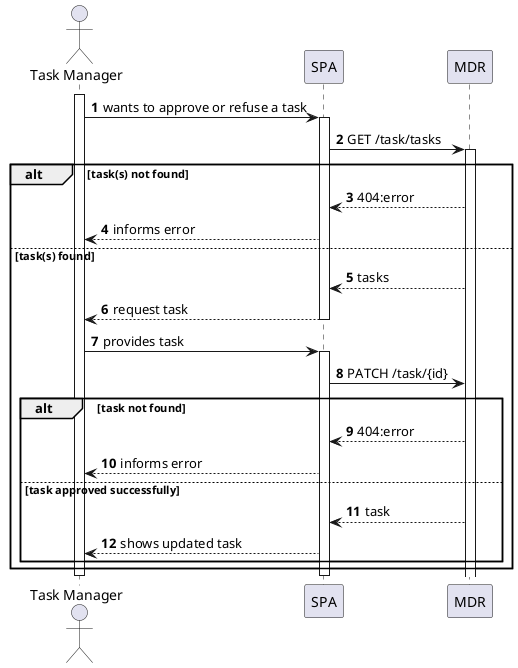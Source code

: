 @startuml
autonumber

actor "Task Manager" as usr

participant "SPA" as ui

participant "MDR" as md

activate usr
    usr -> ui : wants to approve or refuse a task
    activate ui
        ui -> md : GET /task/tasks
        activate md
            alt task(s) not found
                md --> ui : 404:error
                ui --> usr: informs error
            else task(s) found
            md --> ui : tasks
            ui --> usr : request task
    deactivate ui


    usr -> ui : provides task
    activate ui
        ui -> md : PATCH /task/{id}
        alt task not found
            md --> ui : 404:error
            ui --> usr : informs error
        else task approved successfully
            md --> ui : task
            ui --> usr : shows updated task
        end

        end
    deactivate ui
deactivate usr

@enduml
